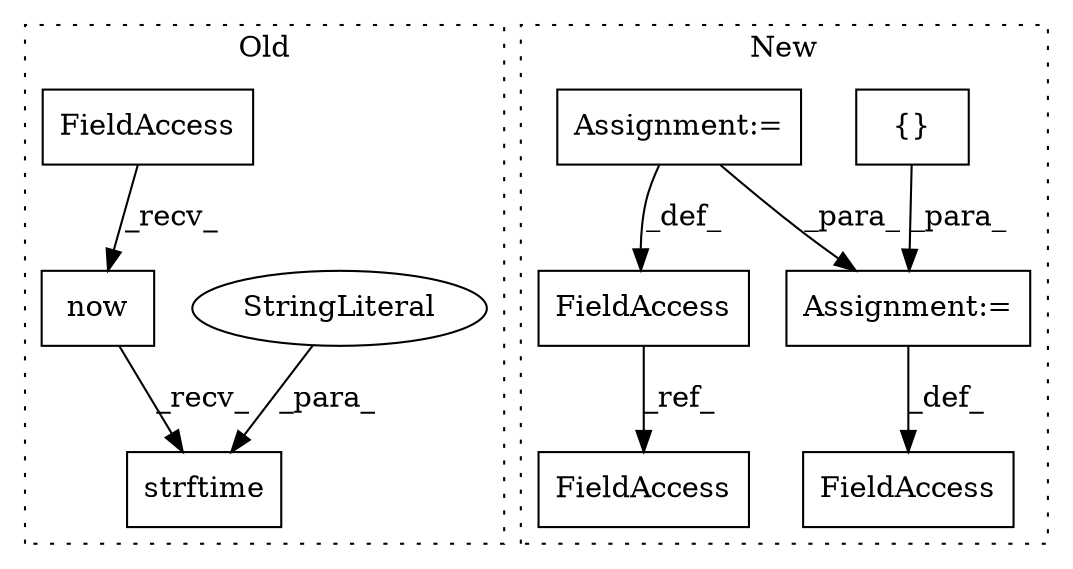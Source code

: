 digraph G {
subgraph cluster0 {
1 [label="strftime" a="32" s="1803,1827" l="9,1" shape="box"];
3 [label="StringLiteral" a="45" s="1812" l="15" shape="ellipse"];
5 [label="now" a="32" s="1776" l="5" shape="box"];
6 [label="FieldAccess" a="22" s="1758" l="17" shape="box"];
label = "Old";
style="dotted";
}
subgraph cluster1 {
2 [label="{}" a="4" s="9469" l="2" shape="box"];
4 [label="Assignment:=" a="7" s="9653" l="1" shape="box"];
7 [label="FieldAccess" a="22" s="9903" l="6" shape="box"];
8 [label="Assignment:=" a="7" s="9405" l="1" shape="box"];
9 [label="FieldAccess" a="22" s="9393" l="12" shape="box"];
10 [label="FieldAccess" a="22" s="9486" l="12" shape="box"];
label = "New";
style="dotted";
}
2 -> 4 [label="_para_"];
3 -> 1 [label="_para_"];
4 -> 7 [label="_def_"];
5 -> 1 [label="_recv_"];
6 -> 5 [label="_recv_"];
8 -> 9 [label="_def_"];
8 -> 4 [label="_para_"];
9 -> 10 [label="_ref_"];
}